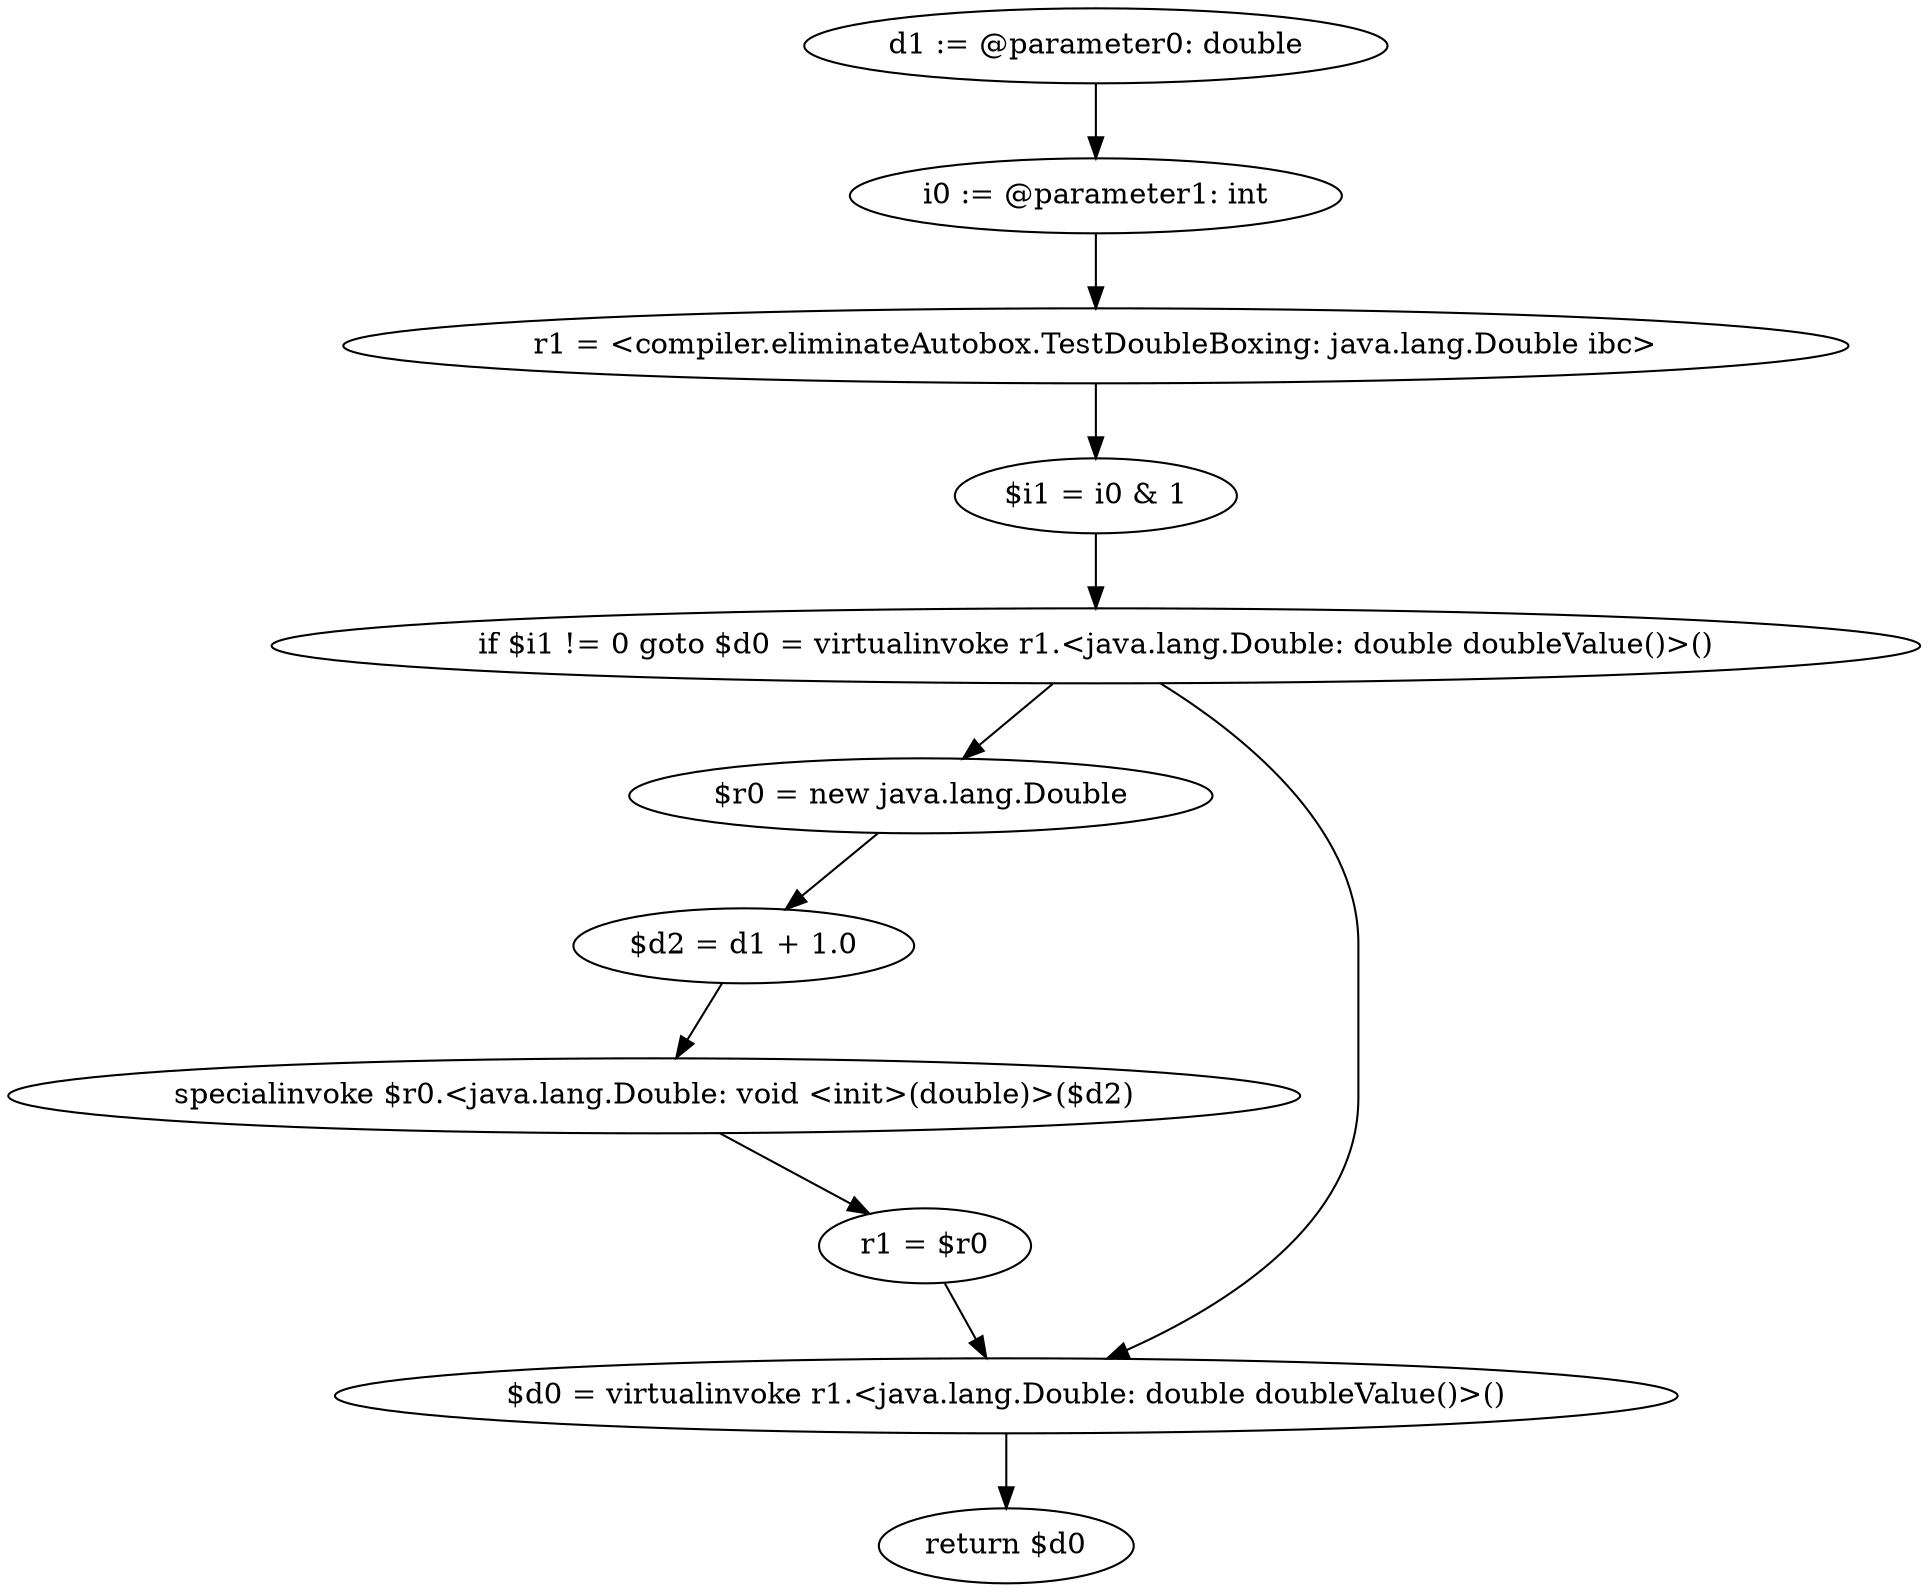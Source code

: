 digraph "unitGraph" {
    "d1 := @parameter0: double"
    "i0 := @parameter1: int"
    "r1 = <compiler.eliminateAutobox.TestDoubleBoxing: java.lang.Double ibc>"
    "$i1 = i0 & 1"
    "if $i1 != 0 goto $d0 = virtualinvoke r1.<java.lang.Double: double doubleValue()>()"
    "$r0 = new java.lang.Double"
    "$d2 = d1 + 1.0"
    "specialinvoke $r0.<java.lang.Double: void <init>(double)>($d2)"
    "r1 = $r0"
    "$d0 = virtualinvoke r1.<java.lang.Double: double doubleValue()>()"
    "return $d0"
    "d1 := @parameter0: double"->"i0 := @parameter1: int";
    "i0 := @parameter1: int"->"r1 = <compiler.eliminateAutobox.TestDoubleBoxing: java.lang.Double ibc>";
    "r1 = <compiler.eliminateAutobox.TestDoubleBoxing: java.lang.Double ibc>"->"$i1 = i0 & 1";
    "$i1 = i0 & 1"->"if $i1 != 0 goto $d0 = virtualinvoke r1.<java.lang.Double: double doubleValue()>()";
    "if $i1 != 0 goto $d0 = virtualinvoke r1.<java.lang.Double: double doubleValue()>()"->"$r0 = new java.lang.Double";
    "if $i1 != 0 goto $d0 = virtualinvoke r1.<java.lang.Double: double doubleValue()>()"->"$d0 = virtualinvoke r1.<java.lang.Double: double doubleValue()>()";
    "$r0 = new java.lang.Double"->"$d2 = d1 + 1.0";
    "$d2 = d1 + 1.0"->"specialinvoke $r0.<java.lang.Double: void <init>(double)>($d2)";
    "specialinvoke $r0.<java.lang.Double: void <init>(double)>($d2)"->"r1 = $r0";
    "r1 = $r0"->"$d0 = virtualinvoke r1.<java.lang.Double: double doubleValue()>()";
    "$d0 = virtualinvoke r1.<java.lang.Double: double doubleValue()>()"->"return $d0";
}
